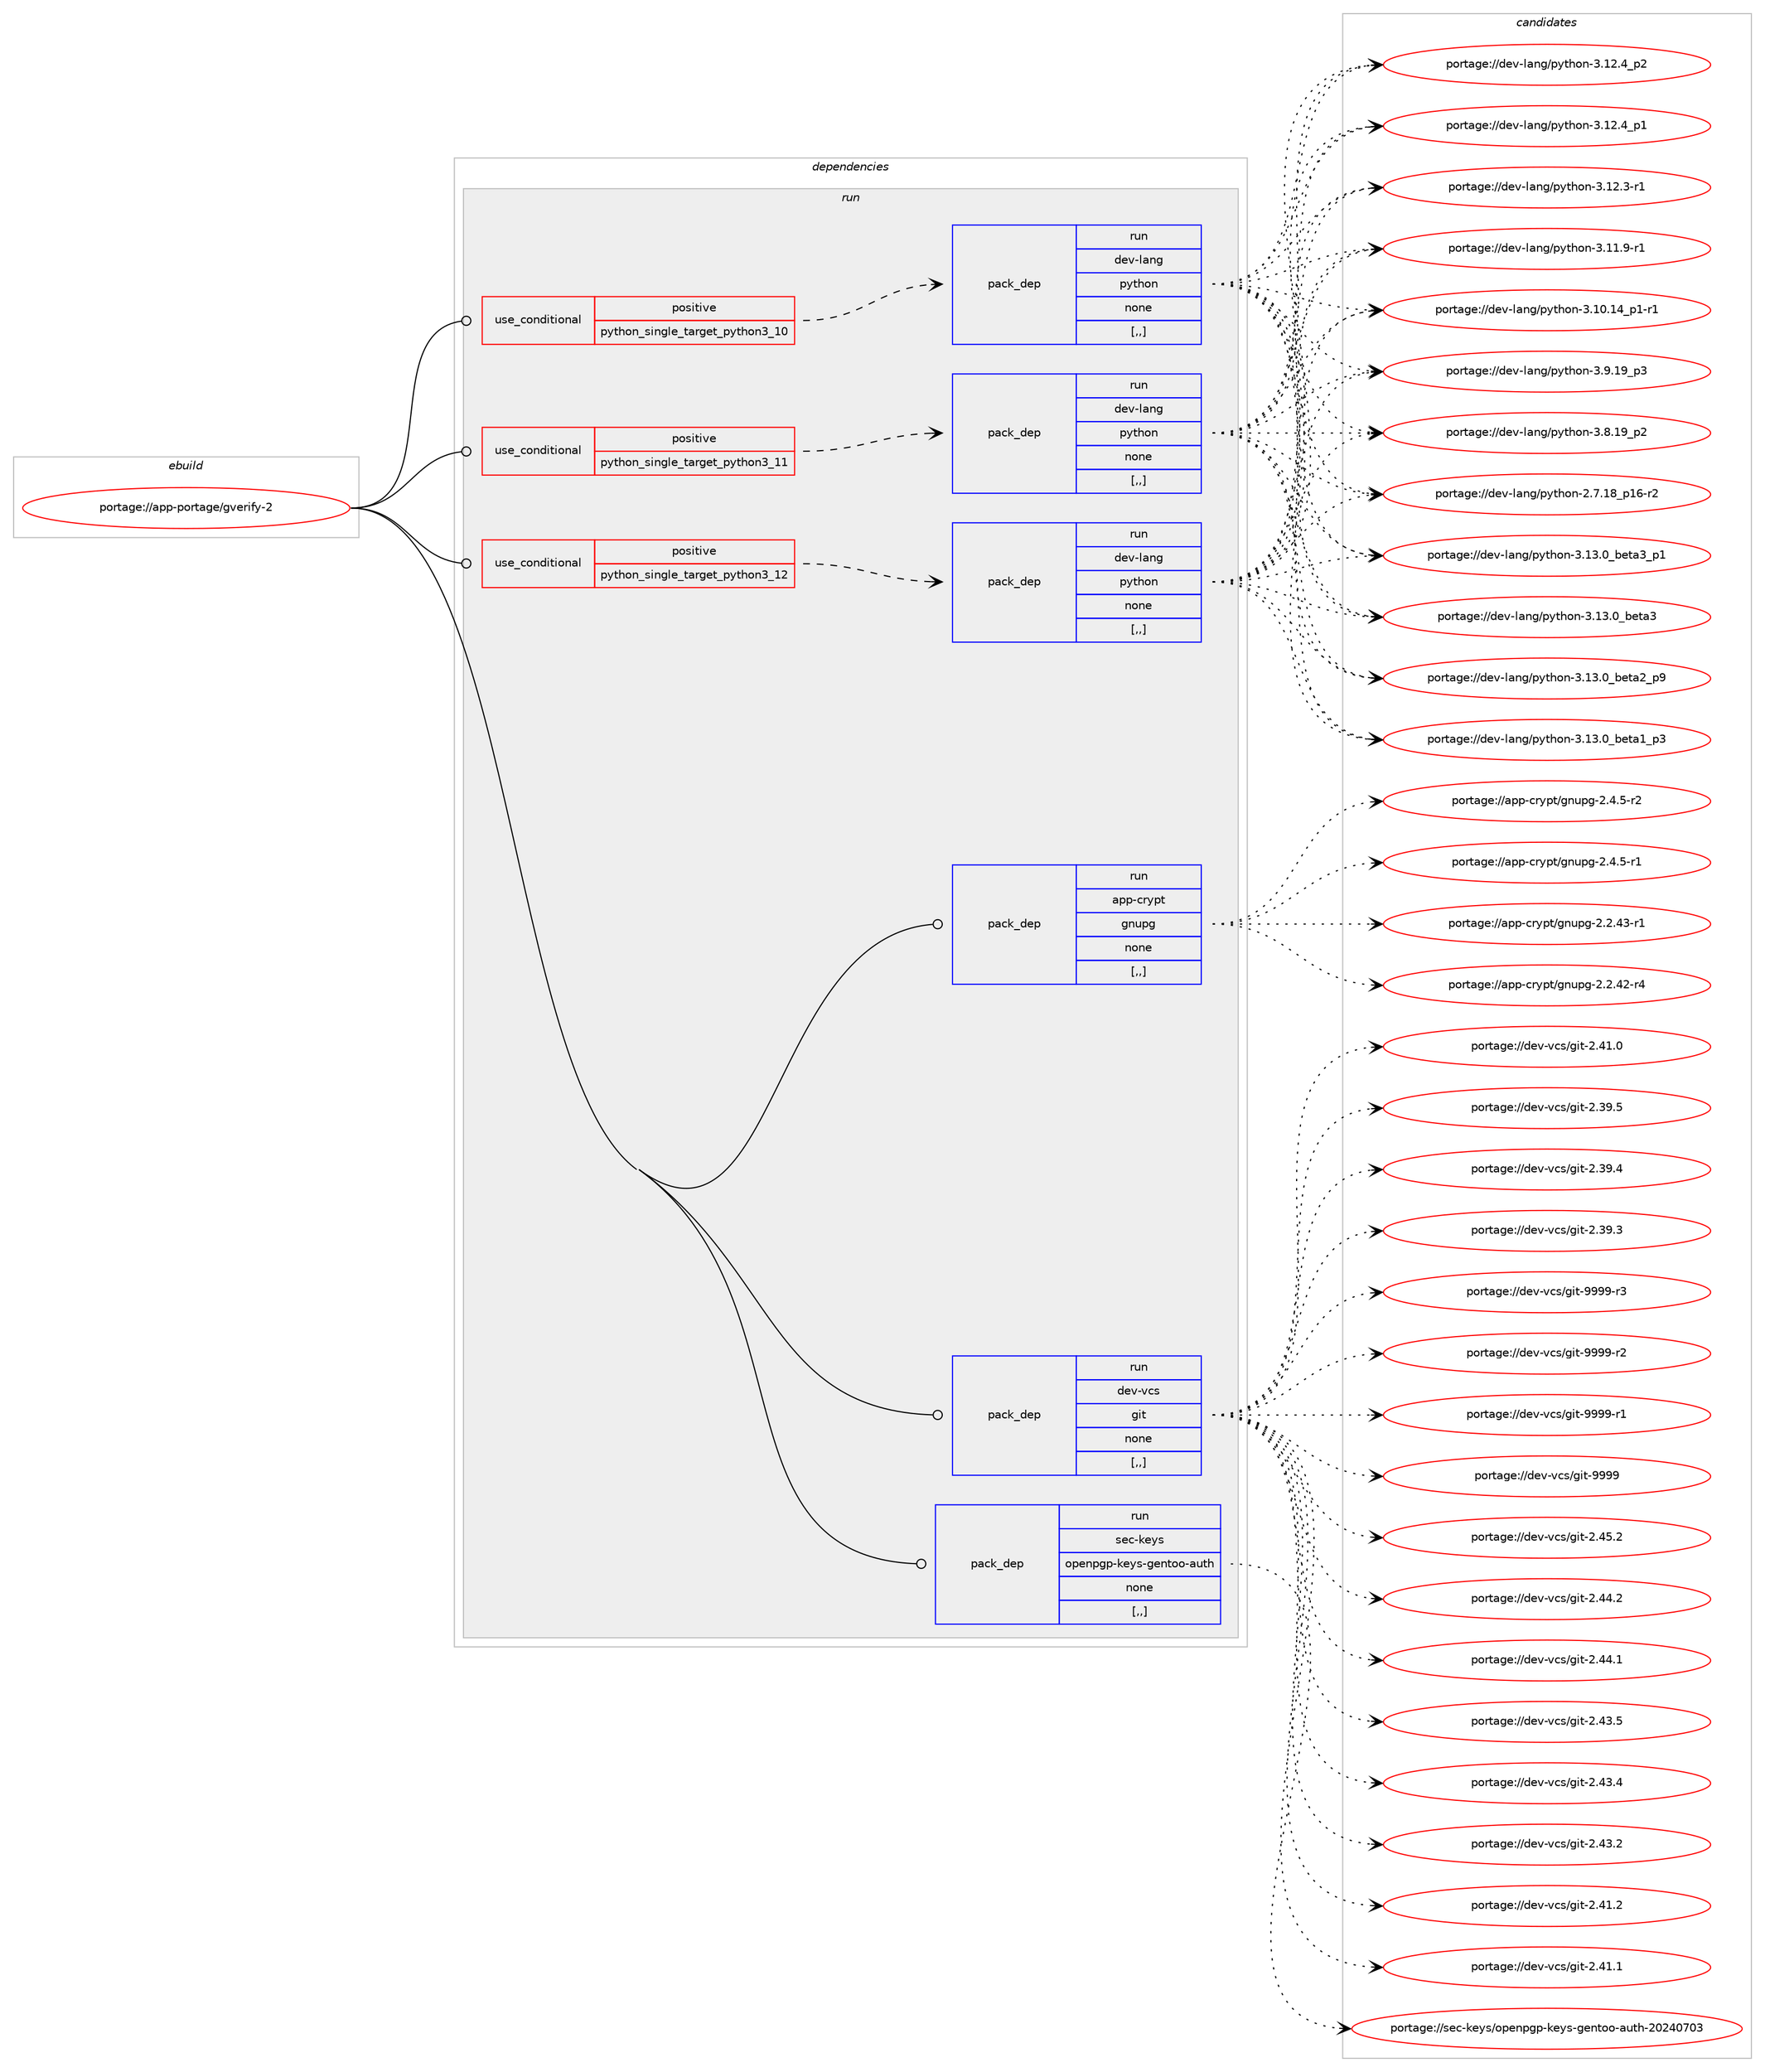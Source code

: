 digraph prolog {

# *************
# Graph options
# *************

newrank=true;
concentrate=true;
compound=true;
graph [rankdir=LR,fontname=Helvetica,fontsize=10,ranksep=1.5];#, ranksep=2.5, nodesep=0.2];
edge  [arrowhead=vee];
node  [fontname=Helvetica,fontsize=10];

# **********
# The ebuild
# **********

subgraph cluster_leftcol {
color=gray;
label=<<i>ebuild</i>>;
id [label="portage://app-portage/gverify-2", color=red, width=4, href="../app-portage/gverify-2.svg"];
}

# ****************
# The dependencies
# ****************

subgraph cluster_midcol {
color=gray;
label=<<i>dependencies</i>>;
subgraph cluster_compile {
fillcolor="#eeeeee";
style=filled;
label=<<i>compile</i>>;
}
subgraph cluster_compileandrun {
fillcolor="#eeeeee";
style=filled;
label=<<i>compile and run</i>>;
}
subgraph cluster_run {
fillcolor="#eeeeee";
style=filled;
label=<<i>run</i>>;
subgraph cond14230 {
dependency51036 [label=<<TABLE BORDER="0" CELLBORDER="1" CELLSPACING="0" CELLPADDING="4"><TR><TD ROWSPAN="3" CELLPADDING="10">use_conditional</TD></TR><TR><TD>positive</TD></TR><TR><TD>python_single_target_python3_10</TD></TR></TABLE>>, shape=none, color=red];
subgraph pack36338 {
dependency51037 [label=<<TABLE BORDER="0" CELLBORDER="1" CELLSPACING="0" CELLPADDING="4" WIDTH="220"><TR><TD ROWSPAN="6" CELLPADDING="30">pack_dep</TD></TR><TR><TD WIDTH="110">run</TD></TR><TR><TD>dev-lang</TD></TR><TR><TD>python</TD></TR><TR><TD>none</TD></TR><TR><TD>[,,]</TD></TR></TABLE>>, shape=none, color=blue];
}
dependency51036:e -> dependency51037:w [weight=20,style="dashed",arrowhead="vee"];
}
id:e -> dependency51036:w [weight=20,style="solid",arrowhead="odot"];
subgraph cond14231 {
dependency51038 [label=<<TABLE BORDER="0" CELLBORDER="1" CELLSPACING="0" CELLPADDING="4"><TR><TD ROWSPAN="3" CELLPADDING="10">use_conditional</TD></TR><TR><TD>positive</TD></TR><TR><TD>python_single_target_python3_11</TD></TR></TABLE>>, shape=none, color=red];
subgraph pack36339 {
dependency51039 [label=<<TABLE BORDER="0" CELLBORDER="1" CELLSPACING="0" CELLPADDING="4" WIDTH="220"><TR><TD ROWSPAN="6" CELLPADDING="30">pack_dep</TD></TR><TR><TD WIDTH="110">run</TD></TR><TR><TD>dev-lang</TD></TR><TR><TD>python</TD></TR><TR><TD>none</TD></TR><TR><TD>[,,]</TD></TR></TABLE>>, shape=none, color=blue];
}
dependency51038:e -> dependency51039:w [weight=20,style="dashed",arrowhead="vee"];
}
id:e -> dependency51038:w [weight=20,style="solid",arrowhead="odot"];
subgraph cond14232 {
dependency51040 [label=<<TABLE BORDER="0" CELLBORDER="1" CELLSPACING="0" CELLPADDING="4"><TR><TD ROWSPAN="3" CELLPADDING="10">use_conditional</TD></TR><TR><TD>positive</TD></TR><TR><TD>python_single_target_python3_12</TD></TR></TABLE>>, shape=none, color=red];
subgraph pack36340 {
dependency51041 [label=<<TABLE BORDER="0" CELLBORDER="1" CELLSPACING="0" CELLPADDING="4" WIDTH="220"><TR><TD ROWSPAN="6" CELLPADDING="30">pack_dep</TD></TR><TR><TD WIDTH="110">run</TD></TR><TR><TD>dev-lang</TD></TR><TR><TD>python</TD></TR><TR><TD>none</TD></TR><TR><TD>[,,]</TD></TR></TABLE>>, shape=none, color=blue];
}
dependency51040:e -> dependency51041:w [weight=20,style="dashed",arrowhead="vee"];
}
id:e -> dependency51040:w [weight=20,style="solid",arrowhead="odot"];
subgraph pack36341 {
dependency51042 [label=<<TABLE BORDER="0" CELLBORDER="1" CELLSPACING="0" CELLPADDING="4" WIDTH="220"><TR><TD ROWSPAN="6" CELLPADDING="30">pack_dep</TD></TR><TR><TD WIDTH="110">run</TD></TR><TR><TD>app-crypt</TD></TR><TR><TD>gnupg</TD></TR><TR><TD>none</TD></TR><TR><TD>[,,]</TD></TR></TABLE>>, shape=none, color=blue];
}
id:e -> dependency51042:w [weight=20,style="solid",arrowhead="odot"];
subgraph pack36342 {
dependency51043 [label=<<TABLE BORDER="0" CELLBORDER="1" CELLSPACING="0" CELLPADDING="4" WIDTH="220"><TR><TD ROWSPAN="6" CELLPADDING="30">pack_dep</TD></TR><TR><TD WIDTH="110">run</TD></TR><TR><TD>dev-vcs</TD></TR><TR><TD>git</TD></TR><TR><TD>none</TD></TR><TR><TD>[,,]</TD></TR></TABLE>>, shape=none, color=blue];
}
id:e -> dependency51043:w [weight=20,style="solid",arrowhead="odot"];
subgraph pack36343 {
dependency51044 [label=<<TABLE BORDER="0" CELLBORDER="1" CELLSPACING="0" CELLPADDING="4" WIDTH="220"><TR><TD ROWSPAN="6" CELLPADDING="30">pack_dep</TD></TR><TR><TD WIDTH="110">run</TD></TR><TR><TD>sec-keys</TD></TR><TR><TD>openpgp-keys-gentoo-auth</TD></TR><TR><TD>none</TD></TR><TR><TD>[,,]</TD></TR></TABLE>>, shape=none, color=blue];
}
id:e -> dependency51044:w [weight=20,style="solid",arrowhead="odot"];
}
}

# **************
# The candidates
# **************

subgraph cluster_choices {
rank=same;
color=gray;
label=<<i>candidates</i>>;

subgraph choice36338 {
color=black;
nodesep=1;
choice10010111845108971101034711212111610411111045514649514648959810111697519511249 [label="portage://dev-lang/python-3.13.0_beta3_p1", color=red, width=4,href="../dev-lang/python-3.13.0_beta3_p1.svg"];
choice1001011184510897110103471121211161041111104551464951464895981011169751 [label="portage://dev-lang/python-3.13.0_beta3", color=red, width=4,href="../dev-lang/python-3.13.0_beta3.svg"];
choice10010111845108971101034711212111610411111045514649514648959810111697509511257 [label="portage://dev-lang/python-3.13.0_beta2_p9", color=red, width=4,href="../dev-lang/python-3.13.0_beta2_p9.svg"];
choice10010111845108971101034711212111610411111045514649514648959810111697499511251 [label="portage://dev-lang/python-3.13.0_beta1_p3", color=red, width=4,href="../dev-lang/python-3.13.0_beta1_p3.svg"];
choice100101118451089711010347112121116104111110455146495046529511250 [label="portage://dev-lang/python-3.12.4_p2", color=red, width=4,href="../dev-lang/python-3.12.4_p2.svg"];
choice100101118451089711010347112121116104111110455146495046529511249 [label="portage://dev-lang/python-3.12.4_p1", color=red, width=4,href="../dev-lang/python-3.12.4_p1.svg"];
choice100101118451089711010347112121116104111110455146495046514511449 [label="portage://dev-lang/python-3.12.3-r1", color=red, width=4,href="../dev-lang/python-3.12.3-r1.svg"];
choice100101118451089711010347112121116104111110455146494946574511449 [label="portage://dev-lang/python-3.11.9-r1", color=red, width=4,href="../dev-lang/python-3.11.9-r1.svg"];
choice100101118451089711010347112121116104111110455146494846495295112494511449 [label="portage://dev-lang/python-3.10.14_p1-r1", color=red, width=4,href="../dev-lang/python-3.10.14_p1-r1.svg"];
choice100101118451089711010347112121116104111110455146574649579511251 [label="portage://dev-lang/python-3.9.19_p3", color=red, width=4,href="../dev-lang/python-3.9.19_p3.svg"];
choice100101118451089711010347112121116104111110455146564649579511250 [label="portage://dev-lang/python-3.8.19_p2", color=red, width=4,href="../dev-lang/python-3.8.19_p2.svg"];
choice100101118451089711010347112121116104111110455046554649569511249544511450 [label="portage://dev-lang/python-2.7.18_p16-r2", color=red, width=4,href="../dev-lang/python-2.7.18_p16-r2.svg"];
dependency51037:e -> choice10010111845108971101034711212111610411111045514649514648959810111697519511249:w [style=dotted,weight="100"];
dependency51037:e -> choice1001011184510897110103471121211161041111104551464951464895981011169751:w [style=dotted,weight="100"];
dependency51037:e -> choice10010111845108971101034711212111610411111045514649514648959810111697509511257:w [style=dotted,weight="100"];
dependency51037:e -> choice10010111845108971101034711212111610411111045514649514648959810111697499511251:w [style=dotted,weight="100"];
dependency51037:e -> choice100101118451089711010347112121116104111110455146495046529511250:w [style=dotted,weight="100"];
dependency51037:e -> choice100101118451089711010347112121116104111110455146495046529511249:w [style=dotted,weight="100"];
dependency51037:e -> choice100101118451089711010347112121116104111110455146495046514511449:w [style=dotted,weight="100"];
dependency51037:e -> choice100101118451089711010347112121116104111110455146494946574511449:w [style=dotted,weight="100"];
dependency51037:e -> choice100101118451089711010347112121116104111110455146494846495295112494511449:w [style=dotted,weight="100"];
dependency51037:e -> choice100101118451089711010347112121116104111110455146574649579511251:w [style=dotted,weight="100"];
dependency51037:e -> choice100101118451089711010347112121116104111110455146564649579511250:w [style=dotted,weight="100"];
dependency51037:e -> choice100101118451089711010347112121116104111110455046554649569511249544511450:w [style=dotted,weight="100"];
}
subgraph choice36339 {
color=black;
nodesep=1;
choice10010111845108971101034711212111610411111045514649514648959810111697519511249 [label="portage://dev-lang/python-3.13.0_beta3_p1", color=red, width=4,href="../dev-lang/python-3.13.0_beta3_p1.svg"];
choice1001011184510897110103471121211161041111104551464951464895981011169751 [label="portage://dev-lang/python-3.13.0_beta3", color=red, width=4,href="../dev-lang/python-3.13.0_beta3.svg"];
choice10010111845108971101034711212111610411111045514649514648959810111697509511257 [label="portage://dev-lang/python-3.13.0_beta2_p9", color=red, width=4,href="../dev-lang/python-3.13.0_beta2_p9.svg"];
choice10010111845108971101034711212111610411111045514649514648959810111697499511251 [label="portage://dev-lang/python-3.13.0_beta1_p3", color=red, width=4,href="../dev-lang/python-3.13.0_beta1_p3.svg"];
choice100101118451089711010347112121116104111110455146495046529511250 [label="portage://dev-lang/python-3.12.4_p2", color=red, width=4,href="../dev-lang/python-3.12.4_p2.svg"];
choice100101118451089711010347112121116104111110455146495046529511249 [label="portage://dev-lang/python-3.12.4_p1", color=red, width=4,href="../dev-lang/python-3.12.4_p1.svg"];
choice100101118451089711010347112121116104111110455146495046514511449 [label="portage://dev-lang/python-3.12.3-r1", color=red, width=4,href="../dev-lang/python-3.12.3-r1.svg"];
choice100101118451089711010347112121116104111110455146494946574511449 [label="portage://dev-lang/python-3.11.9-r1", color=red, width=4,href="../dev-lang/python-3.11.9-r1.svg"];
choice100101118451089711010347112121116104111110455146494846495295112494511449 [label="portage://dev-lang/python-3.10.14_p1-r1", color=red, width=4,href="../dev-lang/python-3.10.14_p1-r1.svg"];
choice100101118451089711010347112121116104111110455146574649579511251 [label="portage://dev-lang/python-3.9.19_p3", color=red, width=4,href="../dev-lang/python-3.9.19_p3.svg"];
choice100101118451089711010347112121116104111110455146564649579511250 [label="portage://dev-lang/python-3.8.19_p2", color=red, width=4,href="../dev-lang/python-3.8.19_p2.svg"];
choice100101118451089711010347112121116104111110455046554649569511249544511450 [label="portage://dev-lang/python-2.7.18_p16-r2", color=red, width=4,href="../dev-lang/python-2.7.18_p16-r2.svg"];
dependency51039:e -> choice10010111845108971101034711212111610411111045514649514648959810111697519511249:w [style=dotted,weight="100"];
dependency51039:e -> choice1001011184510897110103471121211161041111104551464951464895981011169751:w [style=dotted,weight="100"];
dependency51039:e -> choice10010111845108971101034711212111610411111045514649514648959810111697509511257:w [style=dotted,weight="100"];
dependency51039:e -> choice10010111845108971101034711212111610411111045514649514648959810111697499511251:w [style=dotted,weight="100"];
dependency51039:e -> choice100101118451089711010347112121116104111110455146495046529511250:w [style=dotted,weight="100"];
dependency51039:e -> choice100101118451089711010347112121116104111110455146495046529511249:w [style=dotted,weight="100"];
dependency51039:e -> choice100101118451089711010347112121116104111110455146495046514511449:w [style=dotted,weight="100"];
dependency51039:e -> choice100101118451089711010347112121116104111110455146494946574511449:w [style=dotted,weight="100"];
dependency51039:e -> choice100101118451089711010347112121116104111110455146494846495295112494511449:w [style=dotted,weight="100"];
dependency51039:e -> choice100101118451089711010347112121116104111110455146574649579511251:w [style=dotted,weight="100"];
dependency51039:e -> choice100101118451089711010347112121116104111110455146564649579511250:w [style=dotted,weight="100"];
dependency51039:e -> choice100101118451089711010347112121116104111110455046554649569511249544511450:w [style=dotted,weight="100"];
}
subgraph choice36340 {
color=black;
nodesep=1;
choice10010111845108971101034711212111610411111045514649514648959810111697519511249 [label="portage://dev-lang/python-3.13.0_beta3_p1", color=red, width=4,href="../dev-lang/python-3.13.0_beta3_p1.svg"];
choice1001011184510897110103471121211161041111104551464951464895981011169751 [label="portage://dev-lang/python-3.13.0_beta3", color=red, width=4,href="../dev-lang/python-3.13.0_beta3.svg"];
choice10010111845108971101034711212111610411111045514649514648959810111697509511257 [label="portage://dev-lang/python-3.13.0_beta2_p9", color=red, width=4,href="../dev-lang/python-3.13.0_beta2_p9.svg"];
choice10010111845108971101034711212111610411111045514649514648959810111697499511251 [label="portage://dev-lang/python-3.13.0_beta1_p3", color=red, width=4,href="../dev-lang/python-3.13.0_beta1_p3.svg"];
choice100101118451089711010347112121116104111110455146495046529511250 [label="portage://dev-lang/python-3.12.4_p2", color=red, width=4,href="../dev-lang/python-3.12.4_p2.svg"];
choice100101118451089711010347112121116104111110455146495046529511249 [label="portage://dev-lang/python-3.12.4_p1", color=red, width=4,href="../dev-lang/python-3.12.4_p1.svg"];
choice100101118451089711010347112121116104111110455146495046514511449 [label="portage://dev-lang/python-3.12.3-r1", color=red, width=4,href="../dev-lang/python-3.12.3-r1.svg"];
choice100101118451089711010347112121116104111110455146494946574511449 [label="portage://dev-lang/python-3.11.9-r1", color=red, width=4,href="../dev-lang/python-3.11.9-r1.svg"];
choice100101118451089711010347112121116104111110455146494846495295112494511449 [label="portage://dev-lang/python-3.10.14_p1-r1", color=red, width=4,href="../dev-lang/python-3.10.14_p1-r1.svg"];
choice100101118451089711010347112121116104111110455146574649579511251 [label="portage://dev-lang/python-3.9.19_p3", color=red, width=4,href="../dev-lang/python-3.9.19_p3.svg"];
choice100101118451089711010347112121116104111110455146564649579511250 [label="portage://dev-lang/python-3.8.19_p2", color=red, width=4,href="../dev-lang/python-3.8.19_p2.svg"];
choice100101118451089711010347112121116104111110455046554649569511249544511450 [label="portage://dev-lang/python-2.7.18_p16-r2", color=red, width=4,href="../dev-lang/python-2.7.18_p16-r2.svg"];
dependency51041:e -> choice10010111845108971101034711212111610411111045514649514648959810111697519511249:w [style=dotted,weight="100"];
dependency51041:e -> choice1001011184510897110103471121211161041111104551464951464895981011169751:w [style=dotted,weight="100"];
dependency51041:e -> choice10010111845108971101034711212111610411111045514649514648959810111697509511257:w [style=dotted,weight="100"];
dependency51041:e -> choice10010111845108971101034711212111610411111045514649514648959810111697499511251:w [style=dotted,weight="100"];
dependency51041:e -> choice100101118451089711010347112121116104111110455146495046529511250:w [style=dotted,weight="100"];
dependency51041:e -> choice100101118451089711010347112121116104111110455146495046529511249:w [style=dotted,weight="100"];
dependency51041:e -> choice100101118451089711010347112121116104111110455146495046514511449:w [style=dotted,weight="100"];
dependency51041:e -> choice100101118451089711010347112121116104111110455146494946574511449:w [style=dotted,weight="100"];
dependency51041:e -> choice100101118451089711010347112121116104111110455146494846495295112494511449:w [style=dotted,weight="100"];
dependency51041:e -> choice100101118451089711010347112121116104111110455146574649579511251:w [style=dotted,weight="100"];
dependency51041:e -> choice100101118451089711010347112121116104111110455146564649579511250:w [style=dotted,weight="100"];
dependency51041:e -> choice100101118451089711010347112121116104111110455046554649569511249544511450:w [style=dotted,weight="100"];
}
subgraph choice36341 {
color=black;
nodesep=1;
choice971121124599114121112116471031101171121034550465246534511450 [label="portage://app-crypt/gnupg-2.4.5-r2", color=red, width=4,href="../app-crypt/gnupg-2.4.5-r2.svg"];
choice971121124599114121112116471031101171121034550465246534511449 [label="portage://app-crypt/gnupg-2.4.5-r1", color=red, width=4,href="../app-crypt/gnupg-2.4.5-r1.svg"];
choice97112112459911412111211647103110117112103455046504652514511449 [label="portage://app-crypt/gnupg-2.2.43-r1", color=red, width=4,href="../app-crypt/gnupg-2.2.43-r1.svg"];
choice97112112459911412111211647103110117112103455046504652504511452 [label="portage://app-crypt/gnupg-2.2.42-r4", color=red, width=4,href="../app-crypt/gnupg-2.2.42-r4.svg"];
dependency51042:e -> choice971121124599114121112116471031101171121034550465246534511450:w [style=dotted,weight="100"];
dependency51042:e -> choice971121124599114121112116471031101171121034550465246534511449:w [style=dotted,weight="100"];
dependency51042:e -> choice97112112459911412111211647103110117112103455046504652514511449:w [style=dotted,weight="100"];
dependency51042:e -> choice97112112459911412111211647103110117112103455046504652504511452:w [style=dotted,weight="100"];
}
subgraph choice36342 {
color=black;
nodesep=1;
choice10010111845118991154710310511645575757574511451 [label="portage://dev-vcs/git-9999-r3", color=red, width=4,href="../dev-vcs/git-9999-r3.svg"];
choice10010111845118991154710310511645575757574511450 [label="portage://dev-vcs/git-9999-r2", color=red, width=4,href="../dev-vcs/git-9999-r2.svg"];
choice10010111845118991154710310511645575757574511449 [label="portage://dev-vcs/git-9999-r1", color=red, width=4,href="../dev-vcs/git-9999-r1.svg"];
choice1001011184511899115471031051164557575757 [label="portage://dev-vcs/git-9999", color=red, width=4,href="../dev-vcs/git-9999.svg"];
choice10010111845118991154710310511645504652534650 [label="portage://dev-vcs/git-2.45.2", color=red, width=4,href="../dev-vcs/git-2.45.2.svg"];
choice10010111845118991154710310511645504652524650 [label="portage://dev-vcs/git-2.44.2", color=red, width=4,href="../dev-vcs/git-2.44.2.svg"];
choice10010111845118991154710310511645504652524649 [label="portage://dev-vcs/git-2.44.1", color=red, width=4,href="../dev-vcs/git-2.44.1.svg"];
choice10010111845118991154710310511645504652514653 [label="portage://dev-vcs/git-2.43.5", color=red, width=4,href="../dev-vcs/git-2.43.5.svg"];
choice10010111845118991154710310511645504652514652 [label="portage://dev-vcs/git-2.43.4", color=red, width=4,href="../dev-vcs/git-2.43.4.svg"];
choice10010111845118991154710310511645504652514650 [label="portage://dev-vcs/git-2.43.2", color=red, width=4,href="../dev-vcs/git-2.43.2.svg"];
choice10010111845118991154710310511645504652494650 [label="portage://dev-vcs/git-2.41.2", color=red, width=4,href="../dev-vcs/git-2.41.2.svg"];
choice10010111845118991154710310511645504652494649 [label="portage://dev-vcs/git-2.41.1", color=red, width=4,href="../dev-vcs/git-2.41.1.svg"];
choice10010111845118991154710310511645504652494648 [label="portage://dev-vcs/git-2.41.0", color=red, width=4,href="../dev-vcs/git-2.41.0.svg"];
choice10010111845118991154710310511645504651574653 [label="portage://dev-vcs/git-2.39.5", color=red, width=4,href="../dev-vcs/git-2.39.5.svg"];
choice10010111845118991154710310511645504651574652 [label="portage://dev-vcs/git-2.39.4", color=red, width=4,href="../dev-vcs/git-2.39.4.svg"];
choice10010111845118991154710310511645504651574651 [label="portage://dev-vcs/git-2.39.3", color=red, width=4,href="../dev-vcs/git-2.39.3.svg"];
dependency51043:e -> choice10010111845118991154710310511645575757574511451:w [style=dotted,weight="100"];
dependency51043:e -> choice10010111845118991154710310511645575757574511450:w [style=dotted,weight="100"];
dependency51043:e -> choice10010111845118991154710310511645575757574511449:w [style=dotted,weight="100"];
dependency51043:e -> choice1001011184511899115471031051164557575757:w [style=dotted,weight="100"];
dependency51043:e -> choice10010111845118991154710310511645504652534650:w [style=dotted,weight="100"];
dependency51043:e -> choice10010111845118991154710310511645504652524650:w [style=dotted,weight="100"];
dependency51043:e -> choice10010111845118991154710310511645504652524649:w [style=dotted,weight="100"];
dependency51043:e -> choice10010111845118991154710310511645504652514653:w [style=dotted,weight="100"];
dependency51043:e -> choice10010111845118991154710310511645504652514652:w [style=dotted,weight="100"];
dependency51043:e -> choice10010111845118991154710310511645504652514650:w [style=dotted,weight="100"];
dependency51043:e -> choice10010111845118991154710310511645504652494650:w [style=dotted,weight="100"];
dependency51043:e -> choice10010111845118991154710310511645504652494649:w [style=dotted,weight="100"];
dependency51043:e -> choice10010111845118991154710310511645504652494648:w [style=dotted,weight="100"];
dependency51043:e -> choice10010111845118991154710310511645504651574653:w [style=dotted,weight="100"];
dependency51043:e -> choice10010111845118991154710310511645504651574652:w [style=dotted,weight="100"];
dependency51043:e -> choice10010111845118991154710310511645504651574651:w [style=dotted,weight="100"];
}
subgraph choice36343 {
color=black;
nodesep=1;
choice11510199451071011211154711111210111011210311245107101121115451031011101161111114597117116104455048505248554851 [label="portage://sec-keys/openpgp-keys-gentoo-auth-20240703", color=red, width=4,href="../sec-keys/openpgp-keys-gentoo-auth-20240703.svg"];
dependency51044:e -> choice11510199451071011211154711111210111011210311245107101121115451031011101161111114597117116104455048505248554851:w [style=dotted,weight="100"];
}
}

}
